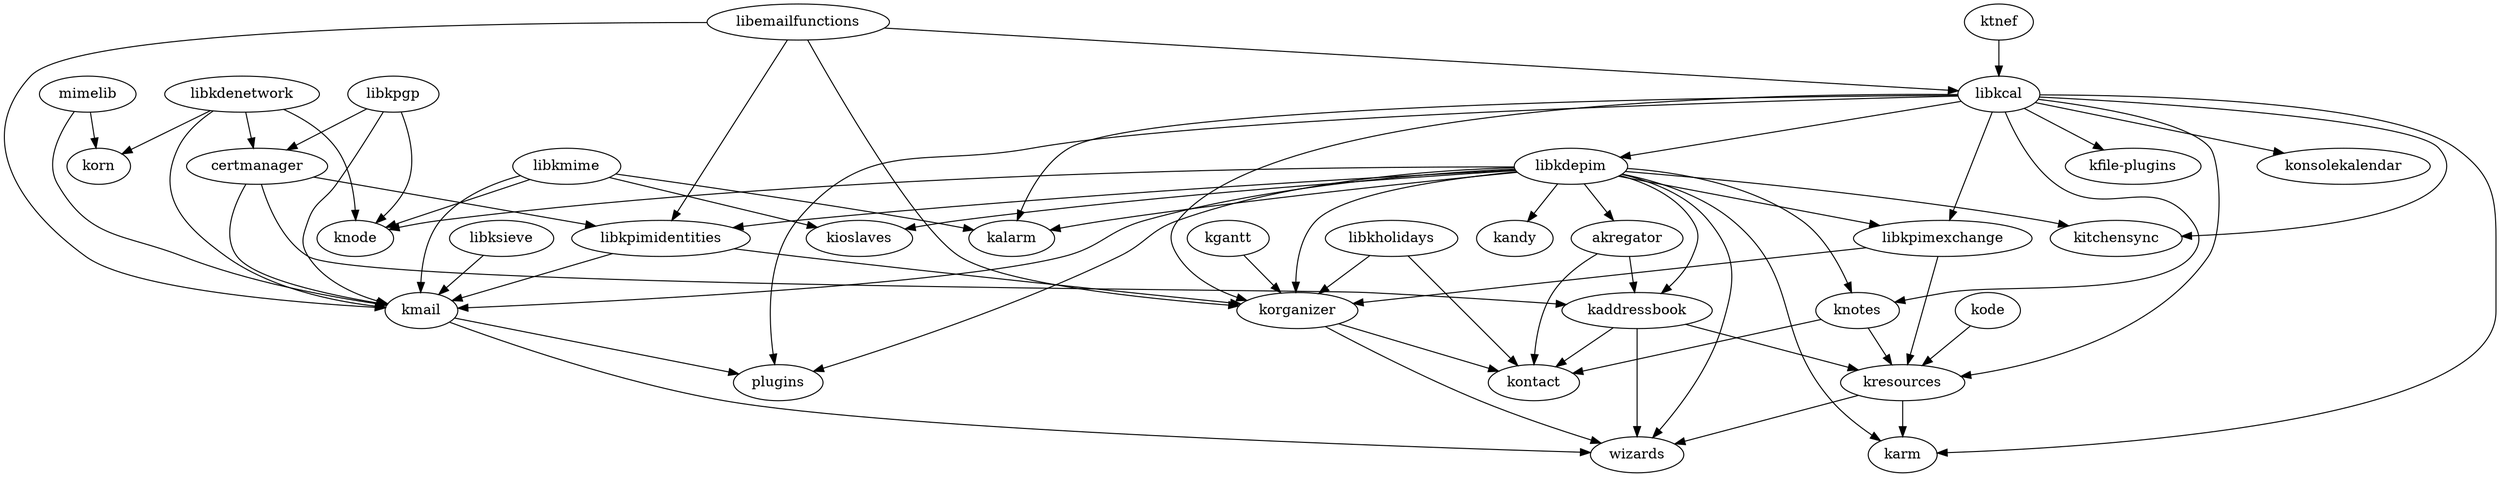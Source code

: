 # to create a ps file use 'dot -Tps -o dependency-graph.ps dependency-graph.dot' (dot it part of the graphviz package)
digraph "inter-dependency graph for kdepim" {
        "akregator" -> "kaddressbook";
        "akregator" -> "kontact";
        "certmanager" -> "kaddressbook";
        "certmanager" -> "kmail";
        "certmanager" -> "libkpimidentities";
        "kaddressbook" -> "kontact";
        "kaddressbook" -> "kresources";
        "kaddressbook" -> "wizards";
        "kgantt" -> "korganizer";
        "kmail" -> "plugins";
        "kmail" -> "wizards";
        "knotes" -> "kontact";
        "knotes" -> "kresources";
        "kode" -> "kresources";
        "korganizer" -> "kontact";
        "korganizer" -> "wizards";
        "kresources" -> "karm";
        "kresources" -> "wizards";
        "ktnef" -> "libkcal";
        "libemailfunctions" -> "kmail";
        "libemailfunctions" -> "korganizer";
        "libemailfunctions" -> "libkcal";
        "libemailfunctions" -> "libkpimidentities";
        "libkcal" -> "kalarm";
        "libkcal" -> "karm";
        "libkcal" -> "kfile-plugins";
        "libkcal" -> "kitchensync";
        "libkcal" -> "knotes";
        "libkcal" -> "konsolekalendar";
        "libkcal" -> "korganizer";
        "libkcal" -> "kresources";
        "libkcal" -> "libkdepim";
        "libkcal" -> "libkpimexchange";
        "libkcal" -> "plugins";
        "libkdenetwork" -> "certmanager";
        "libkdenetwork" -> "kmail";
        "libkdenetwork" -> "knode";
        "libkdenetwork" -> "korn";
        "libkdepim" -> "akregator";
        "libkdepim" -> "kaddressbook";
        "libkdepim" -> "kalarm";
        "libkdepim" -> "kandy";
        "libkdepim" -> "karm";
        "libkdepim" -> "kioslaves";
        "libkdepim" -> "kitchensync";
        "libkdepim" -> "kmail";
        "libkdepim" -> "knode";
        "libkdepim" -> "knotes";
        "libkdepim" -> "korganizer";
        "libkdepim" -> "libkpimexchange";
        "libkdepim" -> "libkpimidentities";
        "libkdepim" -> "plugins";
        "libkdepim" -> "wizards";
        "libkholidays" -> "kontact";
        "libkholidays" -> "korganizer";
        "libkmime" -> "kalarm";
        "libkmime" -> "kioslaves";
        "libkmime" -> "kmail";
        "libkmime" -> "knode";
        "libkpgp" -> "certmanager";
        "libkpgp" -> "kmail";
        "libkpgp" -> "knode";
        "libkpimexchange" -> "korganizer";
        "libkpimexchange" -> "kresources";
        "libkpimidentities" -> "kmail";
        "libkpimidentities" -> "korganizer";
        "libksieve" -> "kmail";
        "mimelib" -> "kmail";
        "mimelib" -> "korn";
}

